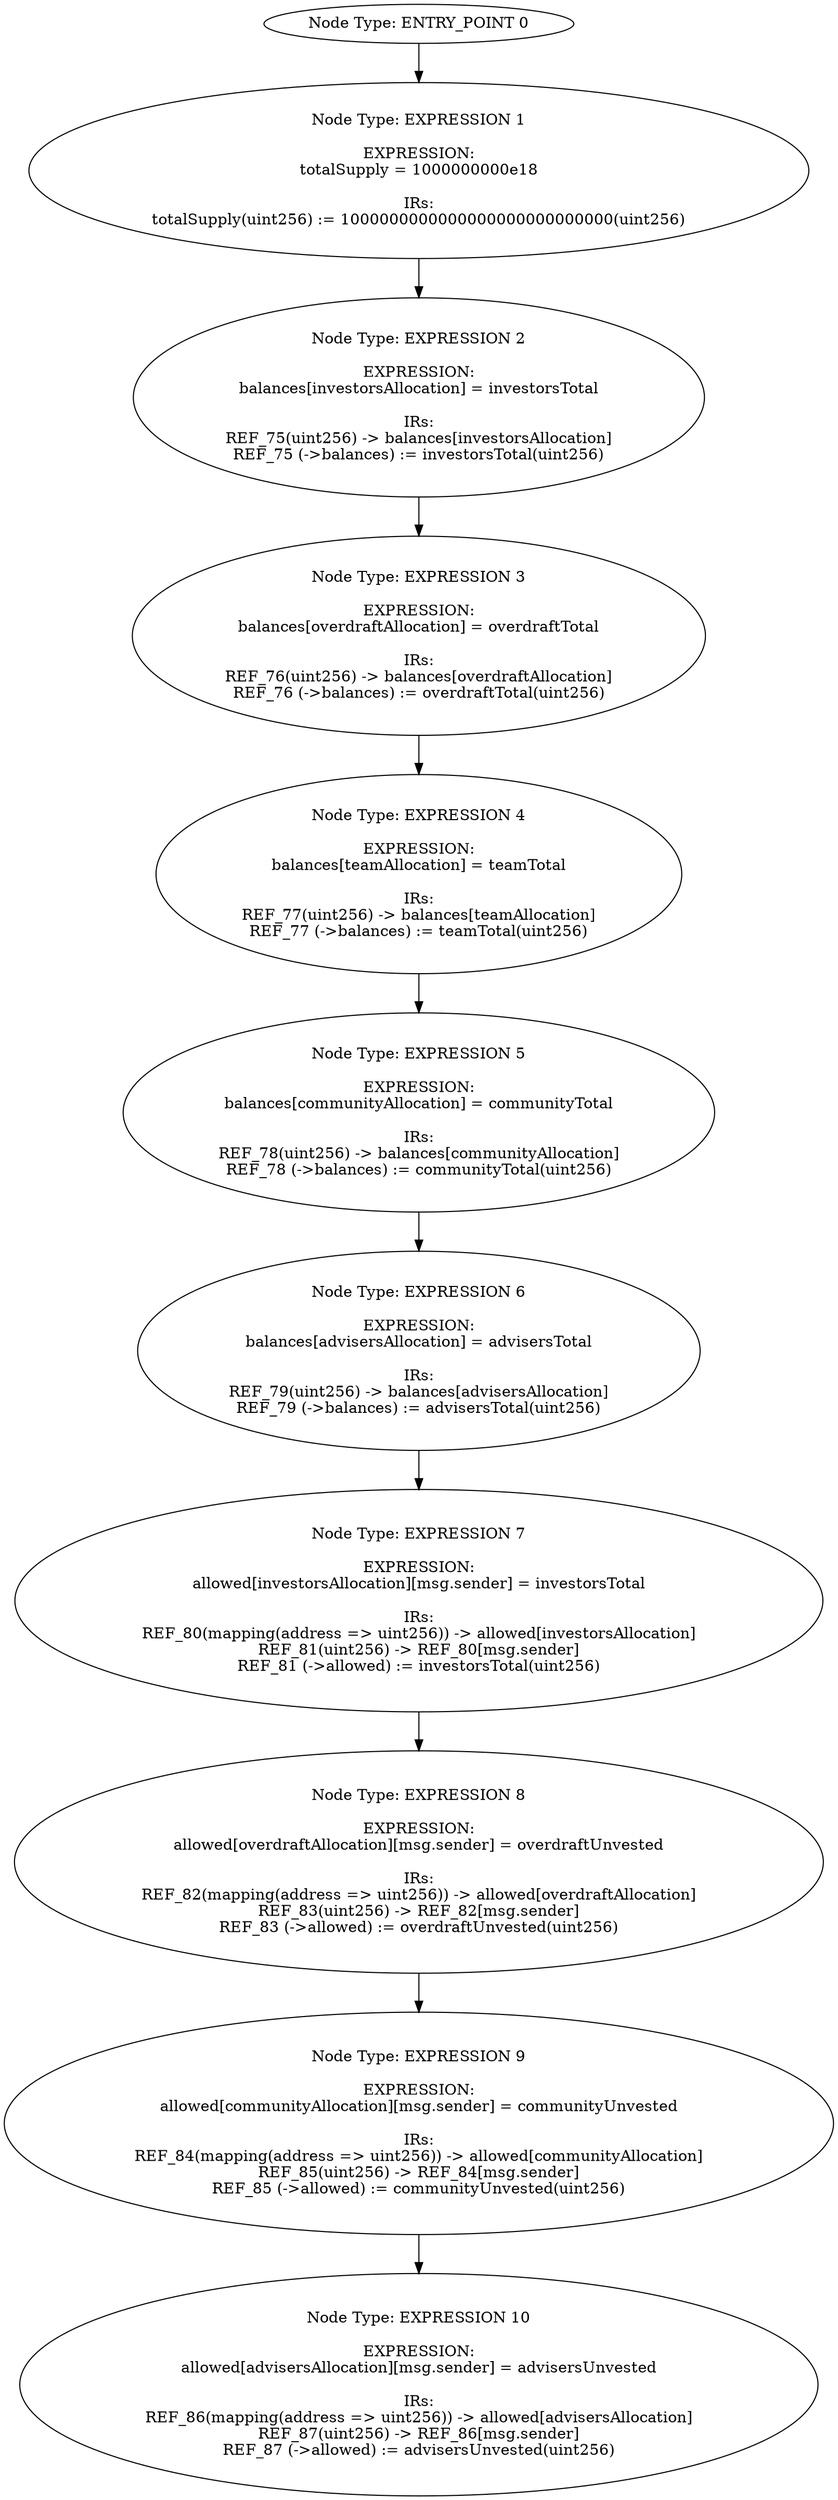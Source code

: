 digraph{
0[label="Node Type: ENTRY_POINT 0
"];
0->1;
1[label="Node Type: EXPRESSION 1

EXPRESSION:
totalSupply = 1000000000e18

IRs:
totalSupply(uint256) := 1000000000000000000000000000(uint256)"];
1->2;
2[label="Node Type: EXPRESSION 2

EXPRESSION:
balances[investorsAllocation] = investorsTotal

IRs:
REF_75(uint256) -> balances[investorsAllocation]
REF_75 (->balances) := investorsTotal(uint256)"];
2->3;
3[label="Node Type: EXPRESSION 3

EXPRESSION:
balances[overdraftAllocation] = overdraftTotal

IRs:
REF_76(uint256) -> balances[overdraftAllocation]
REF_76 (->balances) := overdraftTotal(uint256)"];
3->4;
4[label="Node Type: EXPRESSION 4

EXPRESSION:
balances[teamAllocation] = teamTotal

IRs:
REF_77(uint256) -> balances[teamAllocation]
REF_77 (->balances) := teamTotal(uint256)"];
4->5;
5[label="Node Type: EXPRESSION 5

EXPRESSION:
balances[communityAllocation] = communityTotal

IRs:
REF_78(uint256) -> balances[communityAllocation]
REF_78 (->balances) := communityTotal(uint256)"];
5->6;
6[label="Node Type: EXPRESSION 6

EXPRESSION:
balances[advisersAllocation] = advisersTotal

IRs:
REF_79(uint256) -> balances[advisersAllocation]
REF_79 (->balances) := advisersTotal(uint256)"];
6->7;
7[label="Node Type: EXPRESSION 7

EXPRESSION:
allowed[investorsAllocation][msg.sender] = investorsTotal

IRs:
REF_80(mapping(address => uint256)) -> allowed[investorsAllocation]
REF_81(uint256) -> REF_80[msg.sender]
REF_81 (->allowed) := investorsTotal(uint256)"];
7->8;
8[label="Node Type: EXPRESSION 8

EXPRESSION:
allowed[overdraftAllocation][msg.sender] = overdraftUnvested

IRs:
REF_82(mapping(address => uint256)) -> allowed[overdraftAllocation]
REF_83(uint256) -> REF_82[msg.sender]
REF_83 (->allowed) := overdraftUnvested(uint256)"];
8->9;
9[label="Node Type: EXPRESSION 9

EXPRESSION:
allowed[communityAllocation][msg.sender] = communityUnvested

IRs:
REF_84(mapping(address => uint256)) -> allowed[communityAllocation]
REF_85(uint256) -> REF_84[msg.sender]
REF_85 (->allowed) := communityUnvested(uint256)"];
9->10;
10[label="Node Type: EXPRESSION 10

EXPRESSION:
allowed[advisersAllocation][msg.sender] = advisersUnvested

IRs:
REF_86(mapping(address => uint256)) -> allowed[advisersAllocation]
REF_87(uint256) -> REF_86[msg.sender]
REF_87 (->allowed) := advisersUnvested(uint256)"];
}
